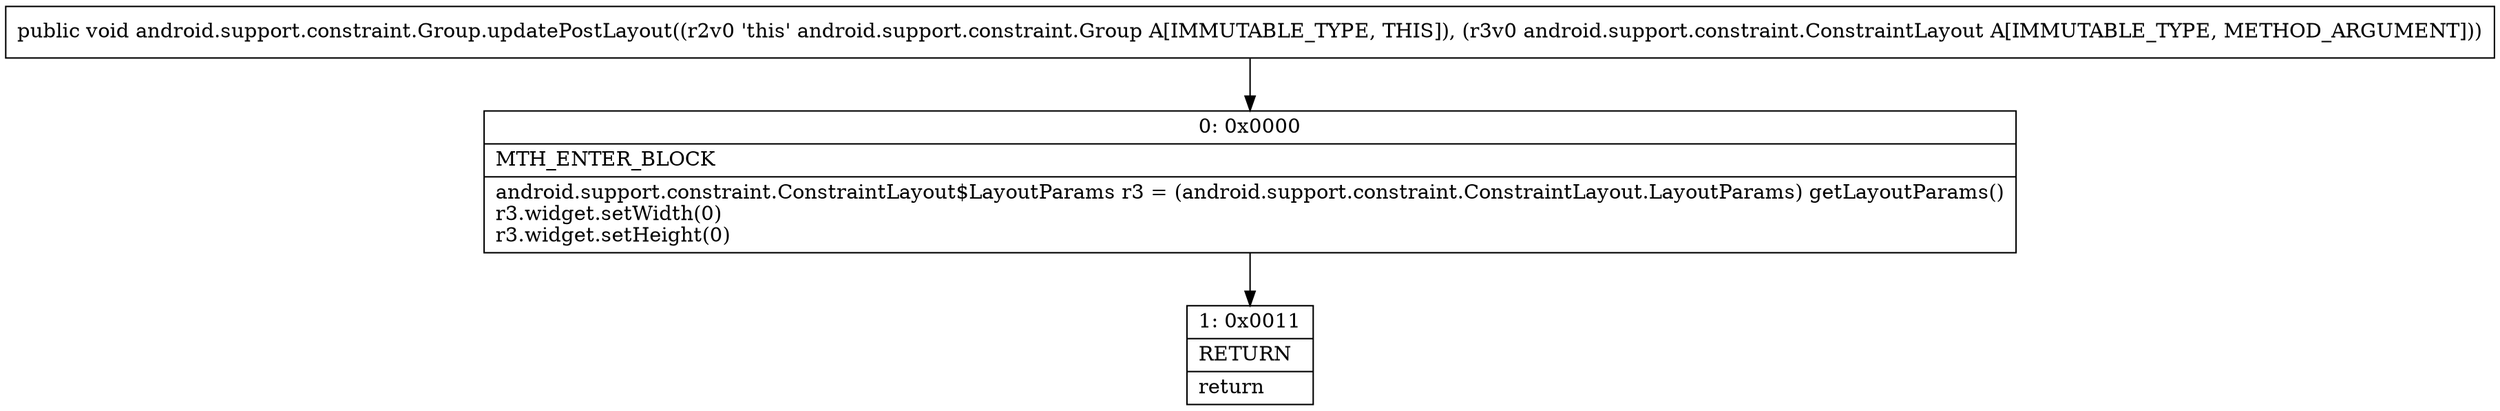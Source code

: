 digraph "CFG forandroid.support.constraint.Group.updatePostLayout(Landroid\/support\/constraint\/ConstraintLayout;)V" {
Node_0 [shape=record,label="{0\:\ 0x0000|MTH_ENTER_BLOCK\l|android.support.constraint.ConstraintLayout$LayoutParams r3 = (android.support.constraint.ConstraintLayout.LayoutParams) getLayoutParams()\lr3.widget.setWidth(0)\lr3.widget.setHeight(0)\l}"];
Node_1 [shape=record,label="{1\:\ 0x0011|RETURN\l|return\l}"];
MethodNode[shape=record,label="{public void android.support.constraint.Group.updatePostLayout((r2v0 'this' android.support.constraint.Group A[IMMUTABLE_TYPE, THIS]), (r3v0 android.support.constraint.ConstraintLayout A[IMMUTABLE_TYPE, METHOD_ARGUMENT])) }"];
MethodNode -> Node_0;
Node_0 -> Node_1;
}

